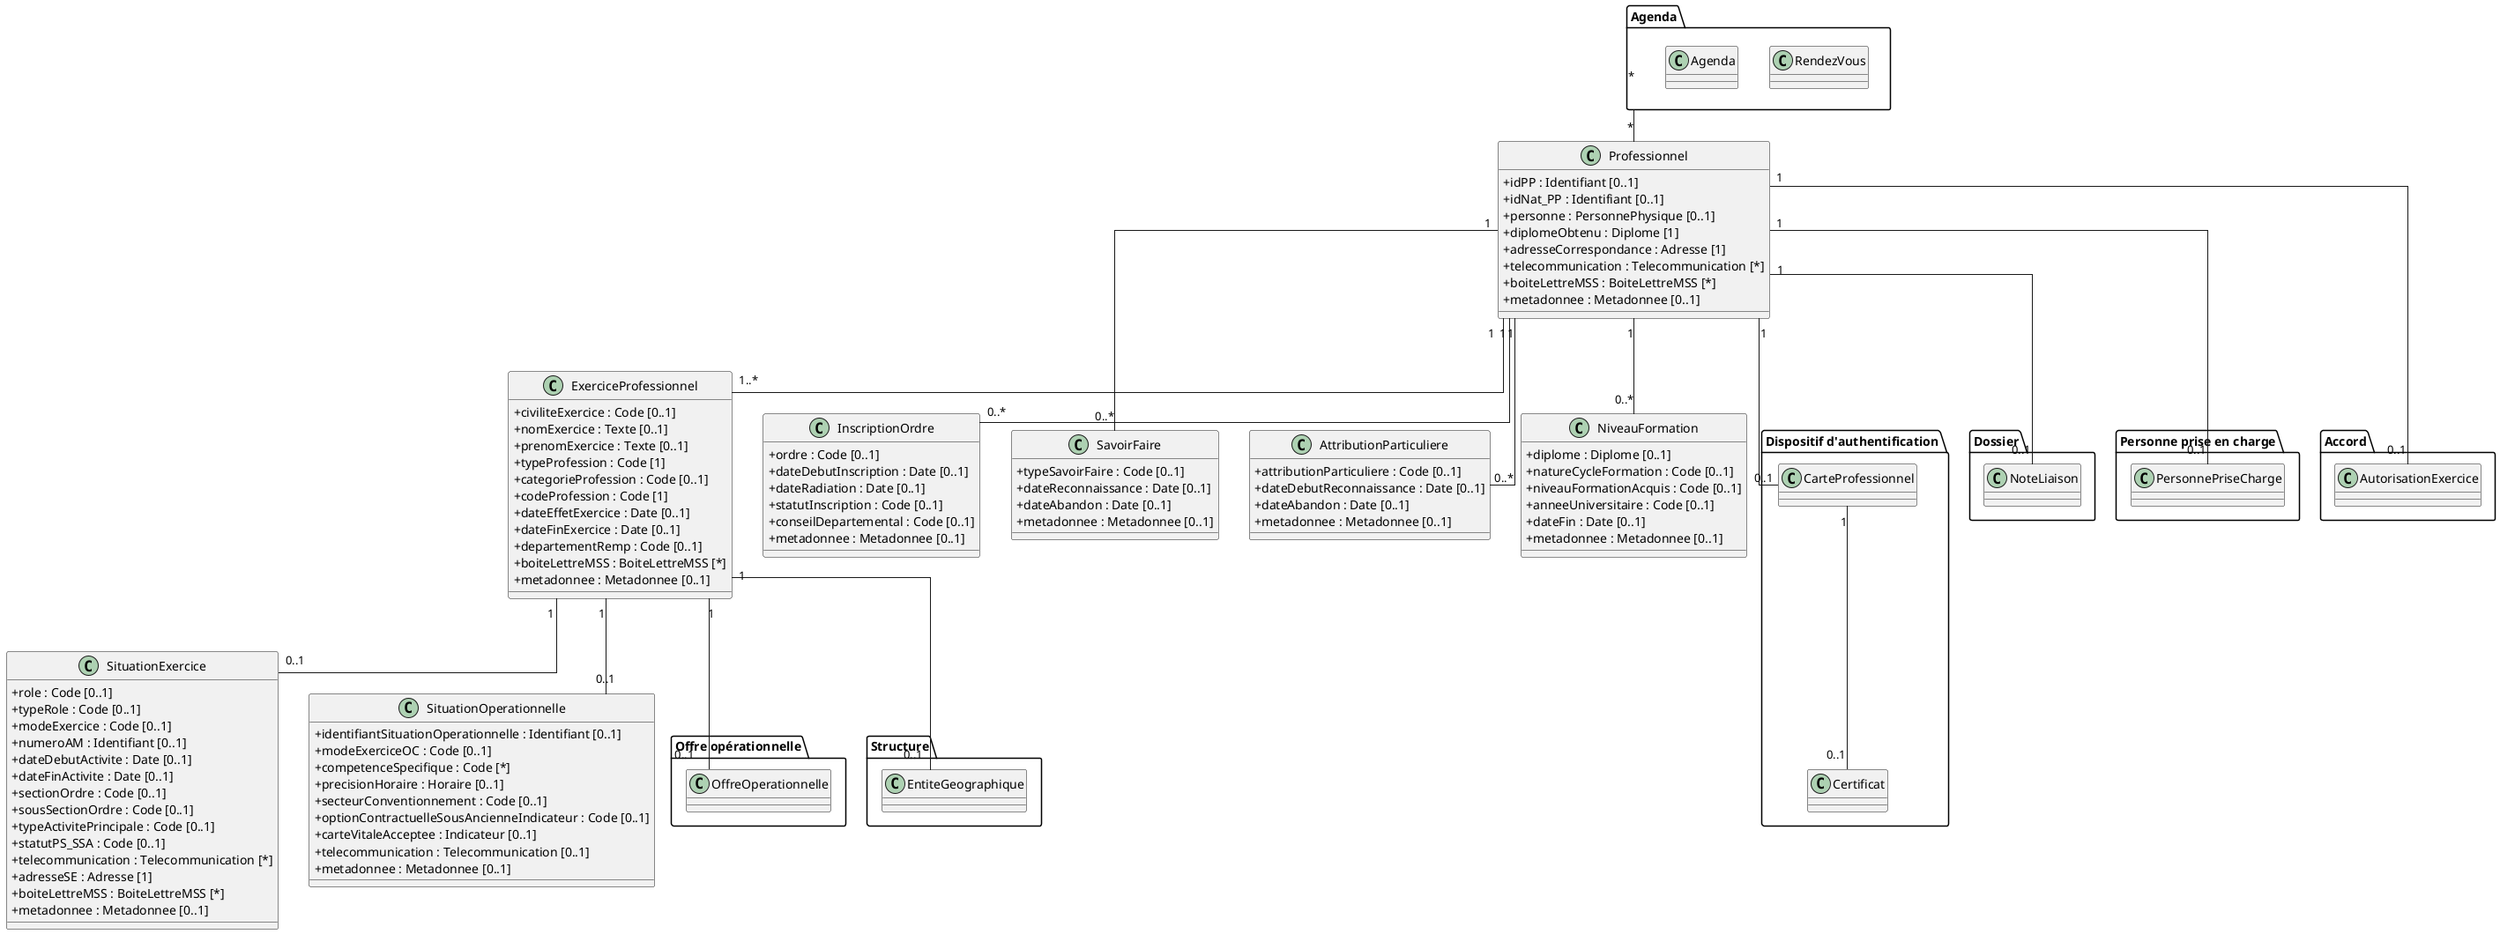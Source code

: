 @startuml
skinparam classAttributeIconSize 0
skinparam linetype ortho

' Le diagramme n'est pas correct, il a été ajouté à titre d'exemple

' === Classes principales ===
class Professionnel {
  +idPP : Identifiant [0..1]
  +idNat_PP : Identifiant [0..1]
  +personne : PersonnePhysique [0..1]
  +diplomeObtenu : Diplome [1]
  +adresseCorrespondance : Adresse [1]
  +telecommunication : Telecommunication [*]
  +boiteLettreMSS : BoiteLettreMSS [*]
  +metadonnee : Metadonnee [0..1]
}

class ExerciceProfessionnel {
  +civiliteExercice : Code [0..1]
  +nomExercice : Texte [0..1]
  +prenomExercice : Texte [0..1]
  +typeProfession : Code [1]
  +categorieProfession : Code [0..1]
  +codeProfession : Code [1]
  +dateEffetExercice : Date [0..1]
  +dateFinExercice : Date [0..1]
  +departementRemp : Code [0..1]
  +boiteLettreMSS : BoiteLettreMSS [*]
  +metadonnee : Metadonnee [0..1]
}

class SituationExercice {
  +role : Code [0..1]
  +typeRole : Code [0..1]
  +modeExercice : Code [0..1]
  +numeroAM : Identifiant [0..1]
  +dateDebutActivite : Date [0..1]
  +dateFinActivite : Date [0..1]
  +sectionOrdre : Code [0..1]
  +sousSectionOrdre : Code [0..1]
  +typeActivitePrincipale : Code [0..1]
  +statutPS_SSA : Code [0..1]
  +telecommunication : Telecommunication [*]
  +adresseSE : Adresse [1]
  +boiteLettreMSS : BoiteLettreMSS [*]
  +metadonnee : Metadonnee [0..1]
}

class SituationOperationnelle {
  +identifiantSituationOperationnelle : Identifiant [0..1]
  +modeExerciceOC : Code [0..1]
  +competenceSpecifique : Code [*]
  +precisionHoraire : Horaire [0..1]
  +secteurConventionnement : Code [0..1]
  +optionContractuelleSousAncienneIndicateur : Code [0..1]
  +carteVitaleAcceptee : Indicateur [0..1]
  +telecommunication : Telecommunication [0..1]
  +metadonnee : Metadonnee [0..1]
}

Package "Offre opérationnelle" {
    class OffreOperationnelle
}

Package "Dispositif d'authentification" {
    class CarteProfessionnel {}
    class Certificat {}
}

Package "Dossier" {
    class NoteLiaison
}


Package "Structure" {
    class EntiteGeographique
}

Package "Personne prise en charge" {
    class PersonnePriseCharge {}
}

Package "Accord" {
    class AutorisationExercice
}


Package "Agenda" {
    class RendezVous {}
    class Agenda {}
}

class InscriptionOrdre {
  +ordre : Code [0..1]
  +dateDebutInscription : Date [0..1]
  +dateRadiation : Date [0..1]
  +statutInscription : Code [0..1]
  +conseilDepartemental : Code [0..1]
  +metadonnee : Metadonnee [0..1]
}

class SavoirFaire {
  +typeSavoirFaire : Code [0..1]
  +dateReconnaissance : Date [0..1]
  +dateAbandon : Date [0..1]
  +metadonnee : Metadonnee [0..1]
}

class AttributionParticuliere {
  +attributionParticuliere : Code [0..1]
  +dateDebutReconnaissance : Date [0..1]
  +dateAbandon : Date [0..1]
  +metadonnee : Metadonnee [0..1]
}

class NiveauFormation {
  +diplome : Diplome [0..1]
  +natureCycleFormation : Code [0..1]
  +niveauFormationAcquis : Code [0..1]
  +anneeUniversitaire : Code [0..1]
  +dateFin : Date [0..1]
  +metadonnee : Metadonnee [0..1]
}

' === Relations ===

Professionnel "1" -- "1..*" ExerciceProfessionnel
ExerciceProfessionnel "1" -- "0..1" SituationExercice
ExerciceProfessionnel "1" -- "0..1" SituationOperationnelle
ExerciceProfessionnel "1" -- "0..1" OffreOperationnelle
Professionnel "1" -- "0..1" NoteLiaison
Professionnel "1" -- "0..*" InscriptionOrdre
Professionnel "1" -- "0..*" SavoirFaire
Professionnel "1" -- "0..*" AttributionParticuliere
Professionnel "1" -- "0..*" NiveauFormation
Professionnel "1" -- "0..1" CarteProfessionnel
CarteProfessionnel "1" -- "0..1" Certificat
ExerciceProfessionnel "1" -- "0..1" EntiteGeographique
Agenda "*" -- "*" Professionnel
Professionnel "1" -- "0..1" AutorisationExercice
Professionnel "1" -- "0..1" PersonnePriseCharge

@enduml
